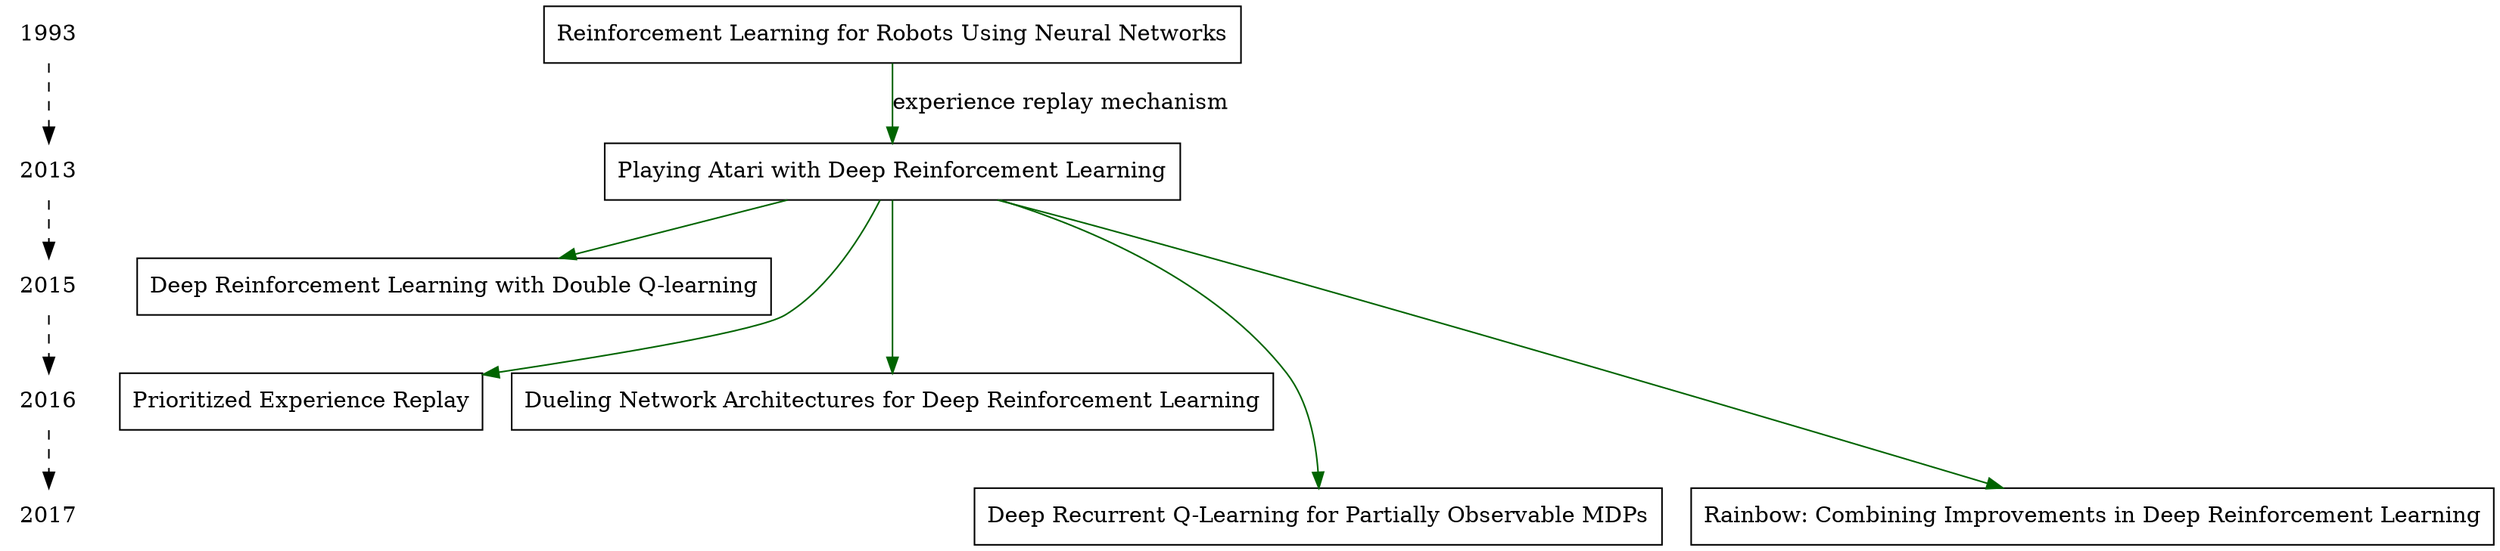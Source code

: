 digraph ML_Math{           //设置分辨率
	{
		node[shape=plaintext]
		edge[style=dashed]
		"1993"->"2013"->"2015"->"2016"->"2017";
	}
	{
		node[shape=box]
		//1993
		a1993[label="Reinforcement Learning for Robots Using Neural Networks"];
		a2013[label="Playing Atari with Deep Reinforcement Learning"];
		//2015
		a2015[label="Deep Reinforcement Learning with Double Q-learning"]
		//2016
		a2016[label="Prioritized Experience Replay"]
		b2016[label="Dueling Network Architectures for Deep Reinforcement Learning"]
		//2017
		a2017[label="Deep Recurrent Q-Learning for Partially Observable MDPs"]
		b2017[label="Rainbow: Combining Improvements in Deep Reinforcement Learning"]
	}
	{
		edge[color=darkgreen]
		a1993->a2013[label="experience replay mechanism"];
		a2013->a2015;
		a2013->a2016;
		a2013->b2016;
		a2013->a2017;
		a2013->b2017;		
	}

	{
		{rank=same;"1993";a1993;}
		{rank=same;"2013";a2013;}
		{rank=same;"2015";a2015;}
		{rank=same;"2016";a2016;b2016;}
		{rank=same;"2017";a2017;b2017;}
	}
}